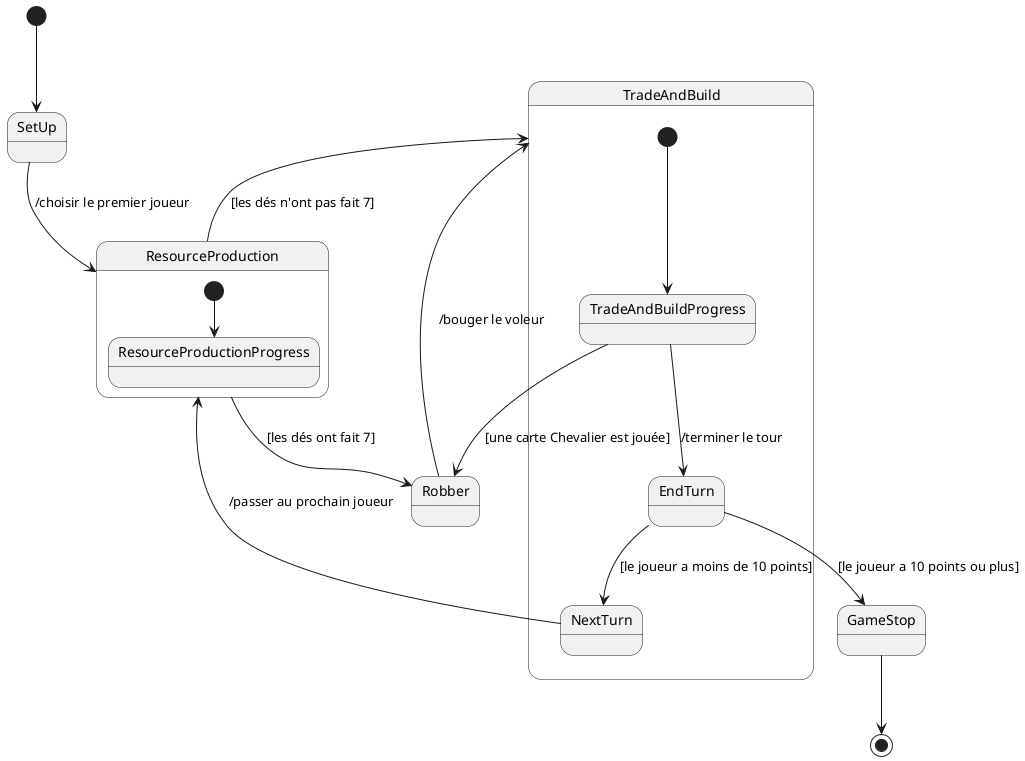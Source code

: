 @startuml

[*] --> SetUp

SetUp --> ResourceProduction : /choisir le premier joueur

state ResourceProduction {
  [*] --> ResourceProductionProgress
}

state Robber {
}

state TradeAndBuild {
  [*] --> TradeAndBuildProgress
  TradeAndBuildProgress --> EndTurn : /terminer le tour
  EndTurn --> NextTurn : [le joueur a moins de 10 points]
}

state GameStop {
}

ResourceProduction --> Robber : [les dés ont fait 7]
ResourceProduction --> TradeAndBuild : [les dés n'ont pas fait 7]

TradeAndBuildProgress --> Robber : [une carte Chevalier est jouée]
Robber --> TradeAndBuild : /bouger le voleur

NextTurn --> ResourceProduction : /passer au prochain joueur
EndTurn --> GameStop : [le joueur a 10 points ou plus]

GameStop --> [*]

@enduml
